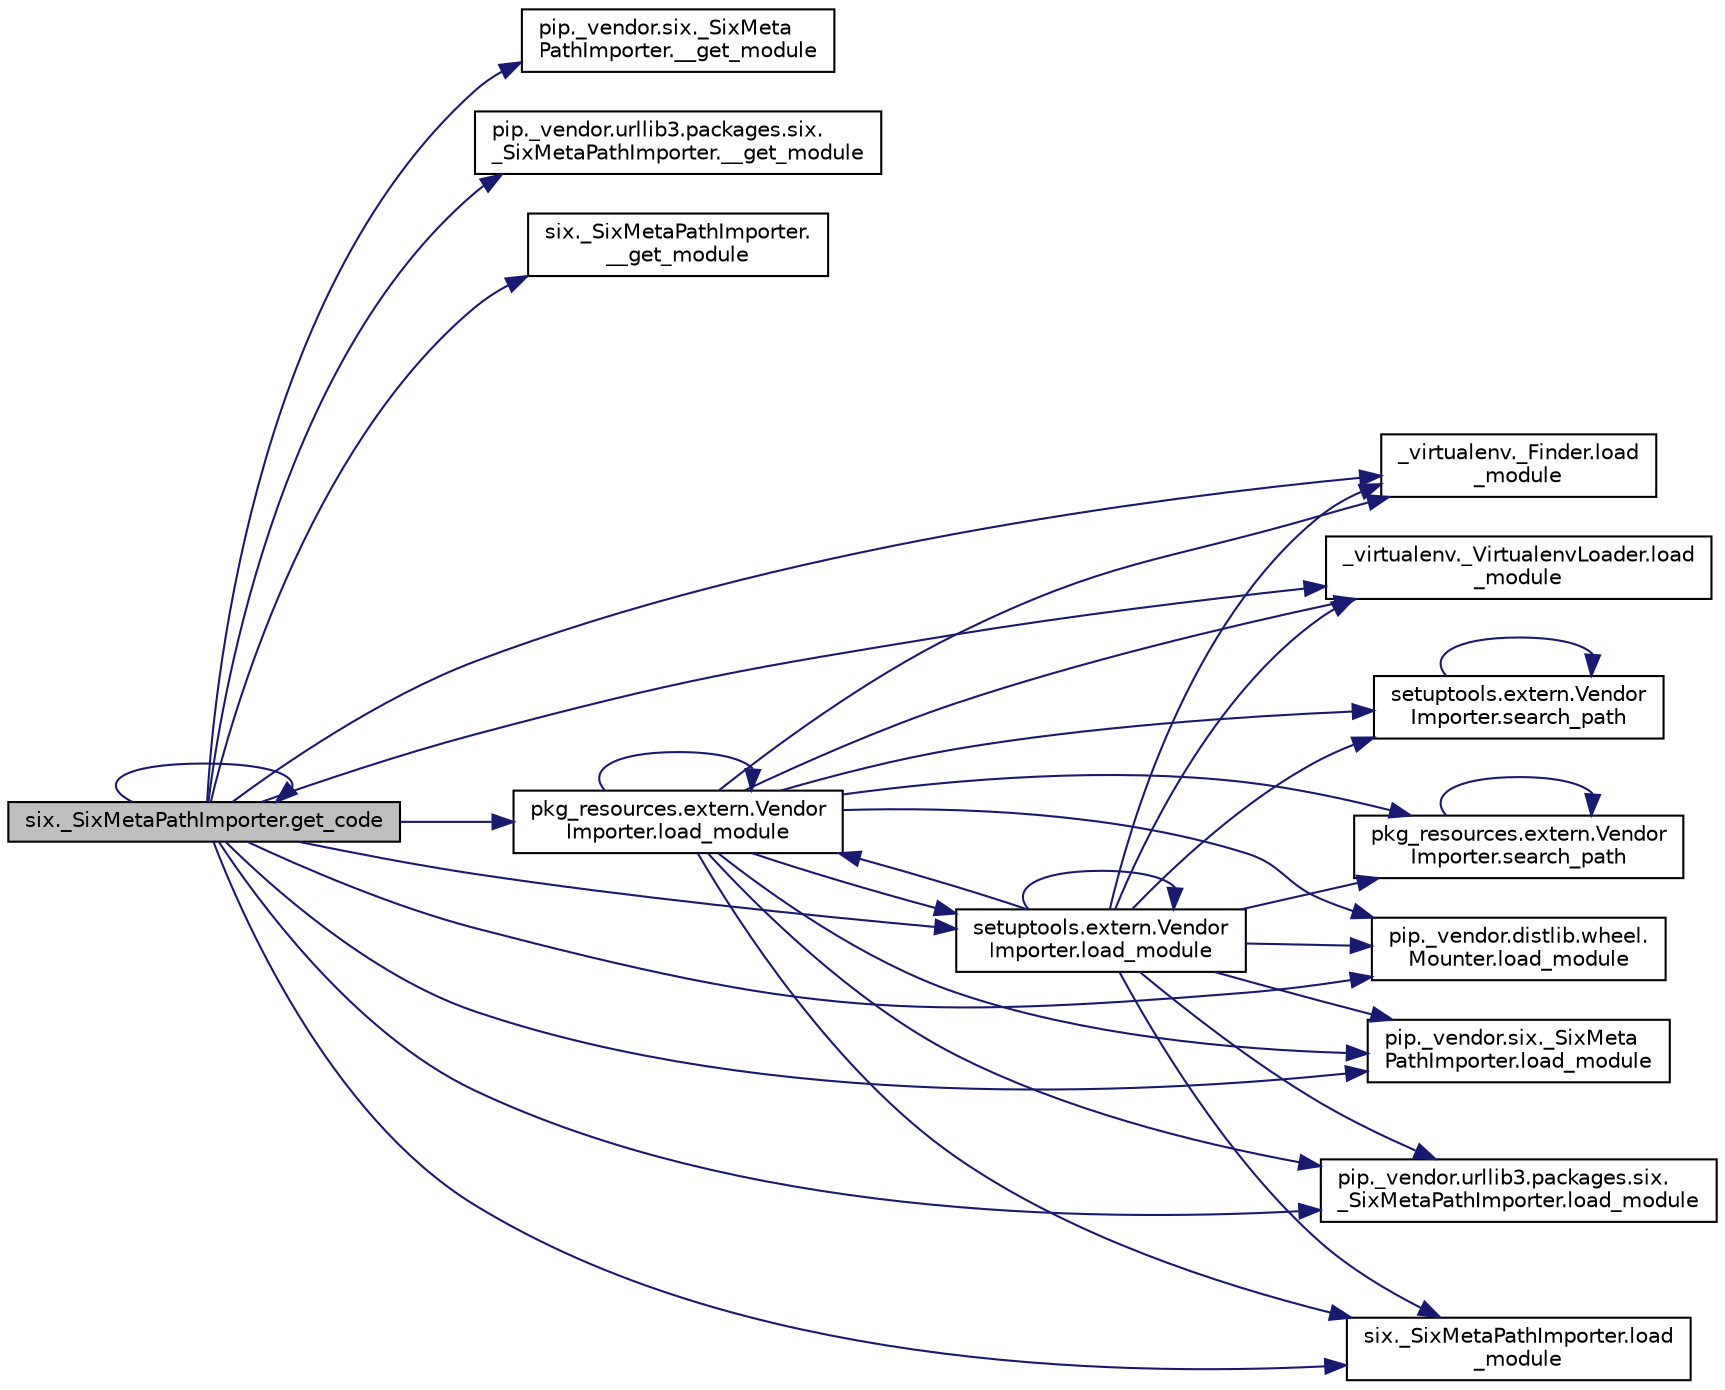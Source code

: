 digraph "six._SixMetaPathImporter.get_code"
{
 // LATEX_PDF_SIZE
  edge [fontname="Helvetica",fontsize="10",labelfontname="Helvetica",labelfontsize="10"];
  node [fontname="Helvetica",fontsize="10",shape=record];
  rankdir="LR";
  Node1 [label="six._SixMetaPathImporter.get_code",height=0.2,width=0.4,color="black", fillcolor="grey75", style="filled", fontcolor="black",tooltip=" "];
  Node1 -> Node2 [color="midnightblue",fontsize="10",style="solid",fontname="Helvetica"];
  Node2 [label="pip._vendor.six._SixMeta\lPathImporter.__get_module",height=0.2,width=0.4,color="black", fillcolor="white", style="filled",URL="$d3/d4e/classpip_1_1__vendor_1_1six_1_1___six_meta_path_importer.html#aec19861b23d69fb6badb3ba7f1894146",tooltip=" "];
  Node1 -> Node3 [color="midnightblue",fontsize="10",style="solid",fontname="Helvetica"];
  Node3 [label="pip._vendor.urllib3.packages.six.\l_SixMetaPathImporter.__get_module",height=0.2,width=0.4,color="black", fillcolor="white", style="filled",URL="$d7/d2f/classpip_1_1__vendor_1_1urllib3_1_1packages_1_1six_1_1___six_meta_path_importer.html#a3795f72b3bdf5786595be90aa421050f",tooltip=" "];
  Node1 -> Node4 [color="midnightblue",fontsize="10",style="solid",fontname="Helvetica"];
  Node4 [label="six._SixMetaPathImporter.\l__get_module",height=0.2,width=0.4,color="black", fillcolor="white", style="filled",URL="$dc/d4d/classsix_1_1___six_meta_path_importer.html#a0449bbcc100654fa880ad699ebb679df",tooltip=" "];
  Node1 -> Node1 [color="midnightblue",fontsize="10",style="solid",fontname="Helvetica"];
  Node1 -> Node5 [color="midnightblue",fontsize="10",style="solid",fontname="Helvetica"];
  Node5 [label="_virtualenv._Finder.load\l_module",height=0.2,width=0.4,color="black", fillcolor="white", style="filled",URL="$dc/dae/class__virtualenv_1_1___finder.html#a04a07f3a9a12048b16b9180084acaa43",tooltip=" "];
  Node1 -> Node6 [color="midnightblue",fontsize="10",style="solid",fontname="Helvetica"];
  Node6 [label="_virtualenv._VirtualenvLoader.load\l_module",height=0.2,width=0.4,color="black", fillcolor="white", style="filled",URL="$d7/d98/class__virtualenv_1_1___virtualenv_loader.html#ad03c12435e090cf72ae08888d2c51c75",tooltip=" "];
  Node1 -> Node7 [color="midnightblue",fontsize="10",style="solid",fontname="Helvetica"];
  Node7 [label="pip._vendor.distlib.wheel.\lMounter.load_module",height=0.2,width=0.4,color="black", fillcolor="white", style="filled",URL="$df/dac/classpip_1_1__vendor_1_1distlib_1_1wheel_1_1_mounter.html#af38343d58a8458c1995a3076fc23cd2a",tooltip=" "];
  Node1 -> Node8 [color="midnightblue",fontsize="10",style="solid",fontname="Helvetica"];
  Node8 [label="pip._vendor.six._SixMeta\lPathImporter.load_module",height=0.2,width=0.4,color="black", fillcolor="white", style="filled",URL="$d3/d4e/classpip_1_1__vendor_1_1six_1_1___six_meta_path_importer.html#af4d2ccfec558c02e91324c35dc06587d",tooltip=" "];
  Node1 -> Node9 [color="midnightblue",fontsize="10",style="solid",fontname="Helvetica"];
  Node9 [label="pip._vendor.urllib3.packages.six.\l_SixMetaPathImporter.load_module",height=0.2,width=0.4,color="black", fillcolor="white", style="filled",URL="$d7/d2f/classpip_1_1__vendor_1_1urllib3_1_1packages_1_1six_1_1___six_meta_path_importer.html#a6f2e362c0b00dbfc6d5d4b476f69a876",tooltip=" "];
  Node1 -> Node10 [color="midnightblue",fontsize="10",style="solid",fontname="Helvetica"];
  Node10 [label="pkg_resources.extern.Vendor\lImporter.load_module",height=0.2,width=0.4,color="black", fillcolor="white", style="filled",URL="$de/d68/classpkg__resources_1_1extern_1_1_vendor_importer.html#aa34920cbe53734c059a0565d5403aebc",tooltip=" "];
  Node10 -> Node5 [color="midnightblue",fontsize="10",style="solid",fontname="Helvetica"];
  Node10 -> Node6 [color="midnightblue",fontsize="10",style="solid",fontname="Helvetica"];
  Node10 -> Node7 [color="midnightblue",fontsize="10",style="solid",fontname="Helvetica"];
  Node10 -> Node8 [color="midnightblue",fontsize="10",style="solid",fontname="Helvetica"];
  Node10 -> Node9 [color="midnightblue",fontsize="10",style="solid",fontname="Helvetica"];
  Node10 -> Node10 [color="midnightblue",fontsize="10",style="solid",fontname="Helvetica"];
  Node10 -> Node11 [color="midnightblue",fontsize="10",style="solid",fontname="Helvetica"];
  Node11 [label="setuptools.extern.Vendor\lImporter.load_module",height=0.2,width=0.4,color="black", fillcolor="white", style="filled",URL="$d3/deb/classsetuptools_1_1extern_1_1_vendor_importer.html#a1d782aed41c8f30932f3be255f1f9b37",tooltip=" "];
  Node11 -> Node5 [color="midnightblue",fontsize="10",style="solid",fontname="Helvetica"];
  Node11 -> Node6 [color="midnightblue",fontsize="10",style="solid",fontname="Helvetica"];
  Node11 -> Node7 [color="midnightblue",fontsize="10",style="solid",fontname="Helvetica"];
  Node11 -> Node8 [color="midnightblue",fontsize="10",style="solid",fontname="Helvetica"];
  Node11 -> Node9 [color="midnightblue",fontsize="10",style="solid",fontname="Helvetica"];
  Node11 -> Node10 [color="midnightblue",fontsize="10",style="solid",fontname="Helvetica"];
  Node11 -> Node11 [color="midnightblue",fontsize="10",style="solid",fontname="Helvetica"];
  Node11 -> Node12 [color="midnightblue",fontsize="10",style="solid",fontname="Helvetica"];
  Node12 [label="six._SixMetaPathImporter.load\l_module",height=0.2,width=0.4,color="black", fillcolor="white", style="filled",URL="$dc/d4d/classsix_1_1___six_meta_path_importer.html#aa1d439f07783884d4d9856b82b82061d",tooltip=" "];
  Node11 -> Node13 [color="midnightblue",fontsize="10",style="solid",fontname="Helvetica"];
  Node13 [label="pkg_resources.extern.Vendor\lImporter.search_path",height=0.2,width=0.4,color="black", fillcolor="white", style="filled",URL="$de/d68/classpkg__resources_1_1extern_1_1_vendor_importer.html#a52bda559ea3f43c176fc4c50b084c5a8",tooltip=" "];
  Node13 -> Node13 [color="midnightblue",fontsize="10",style="solid",fontname="Helvetica"];
  Node11 -> Node14 [color="midnightblue",fontsize="10",style="solid",fontname="Helvetica"];
  Node14 [label="setuptools.extern.Vendor\lImporter.search_path",height=0.2,width=0.4,color="black", fillcolor="white", style="filled",URL="$d3/deb/classsetuptools_1_1extern_1_1_vendor_importer.html#ad443f2f83ec349be9f556dd6cb0602a0",tooltip=" "];
  Node14 -> Node14 [color="midnightblue",fontsize="10",style="solid",fontname="Helvetica"];
  Node10 -> Node12 [color="midnightblue",fontsize="10",style="solid",fontname="Helvetica"];
  Node10 -> Node13 [color="midnightblue",fontsize="10",style="solid",fontname="Helvetica"];
  Node10 -> Node14 [color="midnightblue",fontsize="10",style="solid",fontname="Helvetica"];
  Node1 -> Node11 [color="midnightblue",fontsize="10",style="solid",fontname="Helvetica"];
  Node1 -> Node12 [color="midnightblue",fontsize="10",style="solid",fontname="Helvetica"];
}
